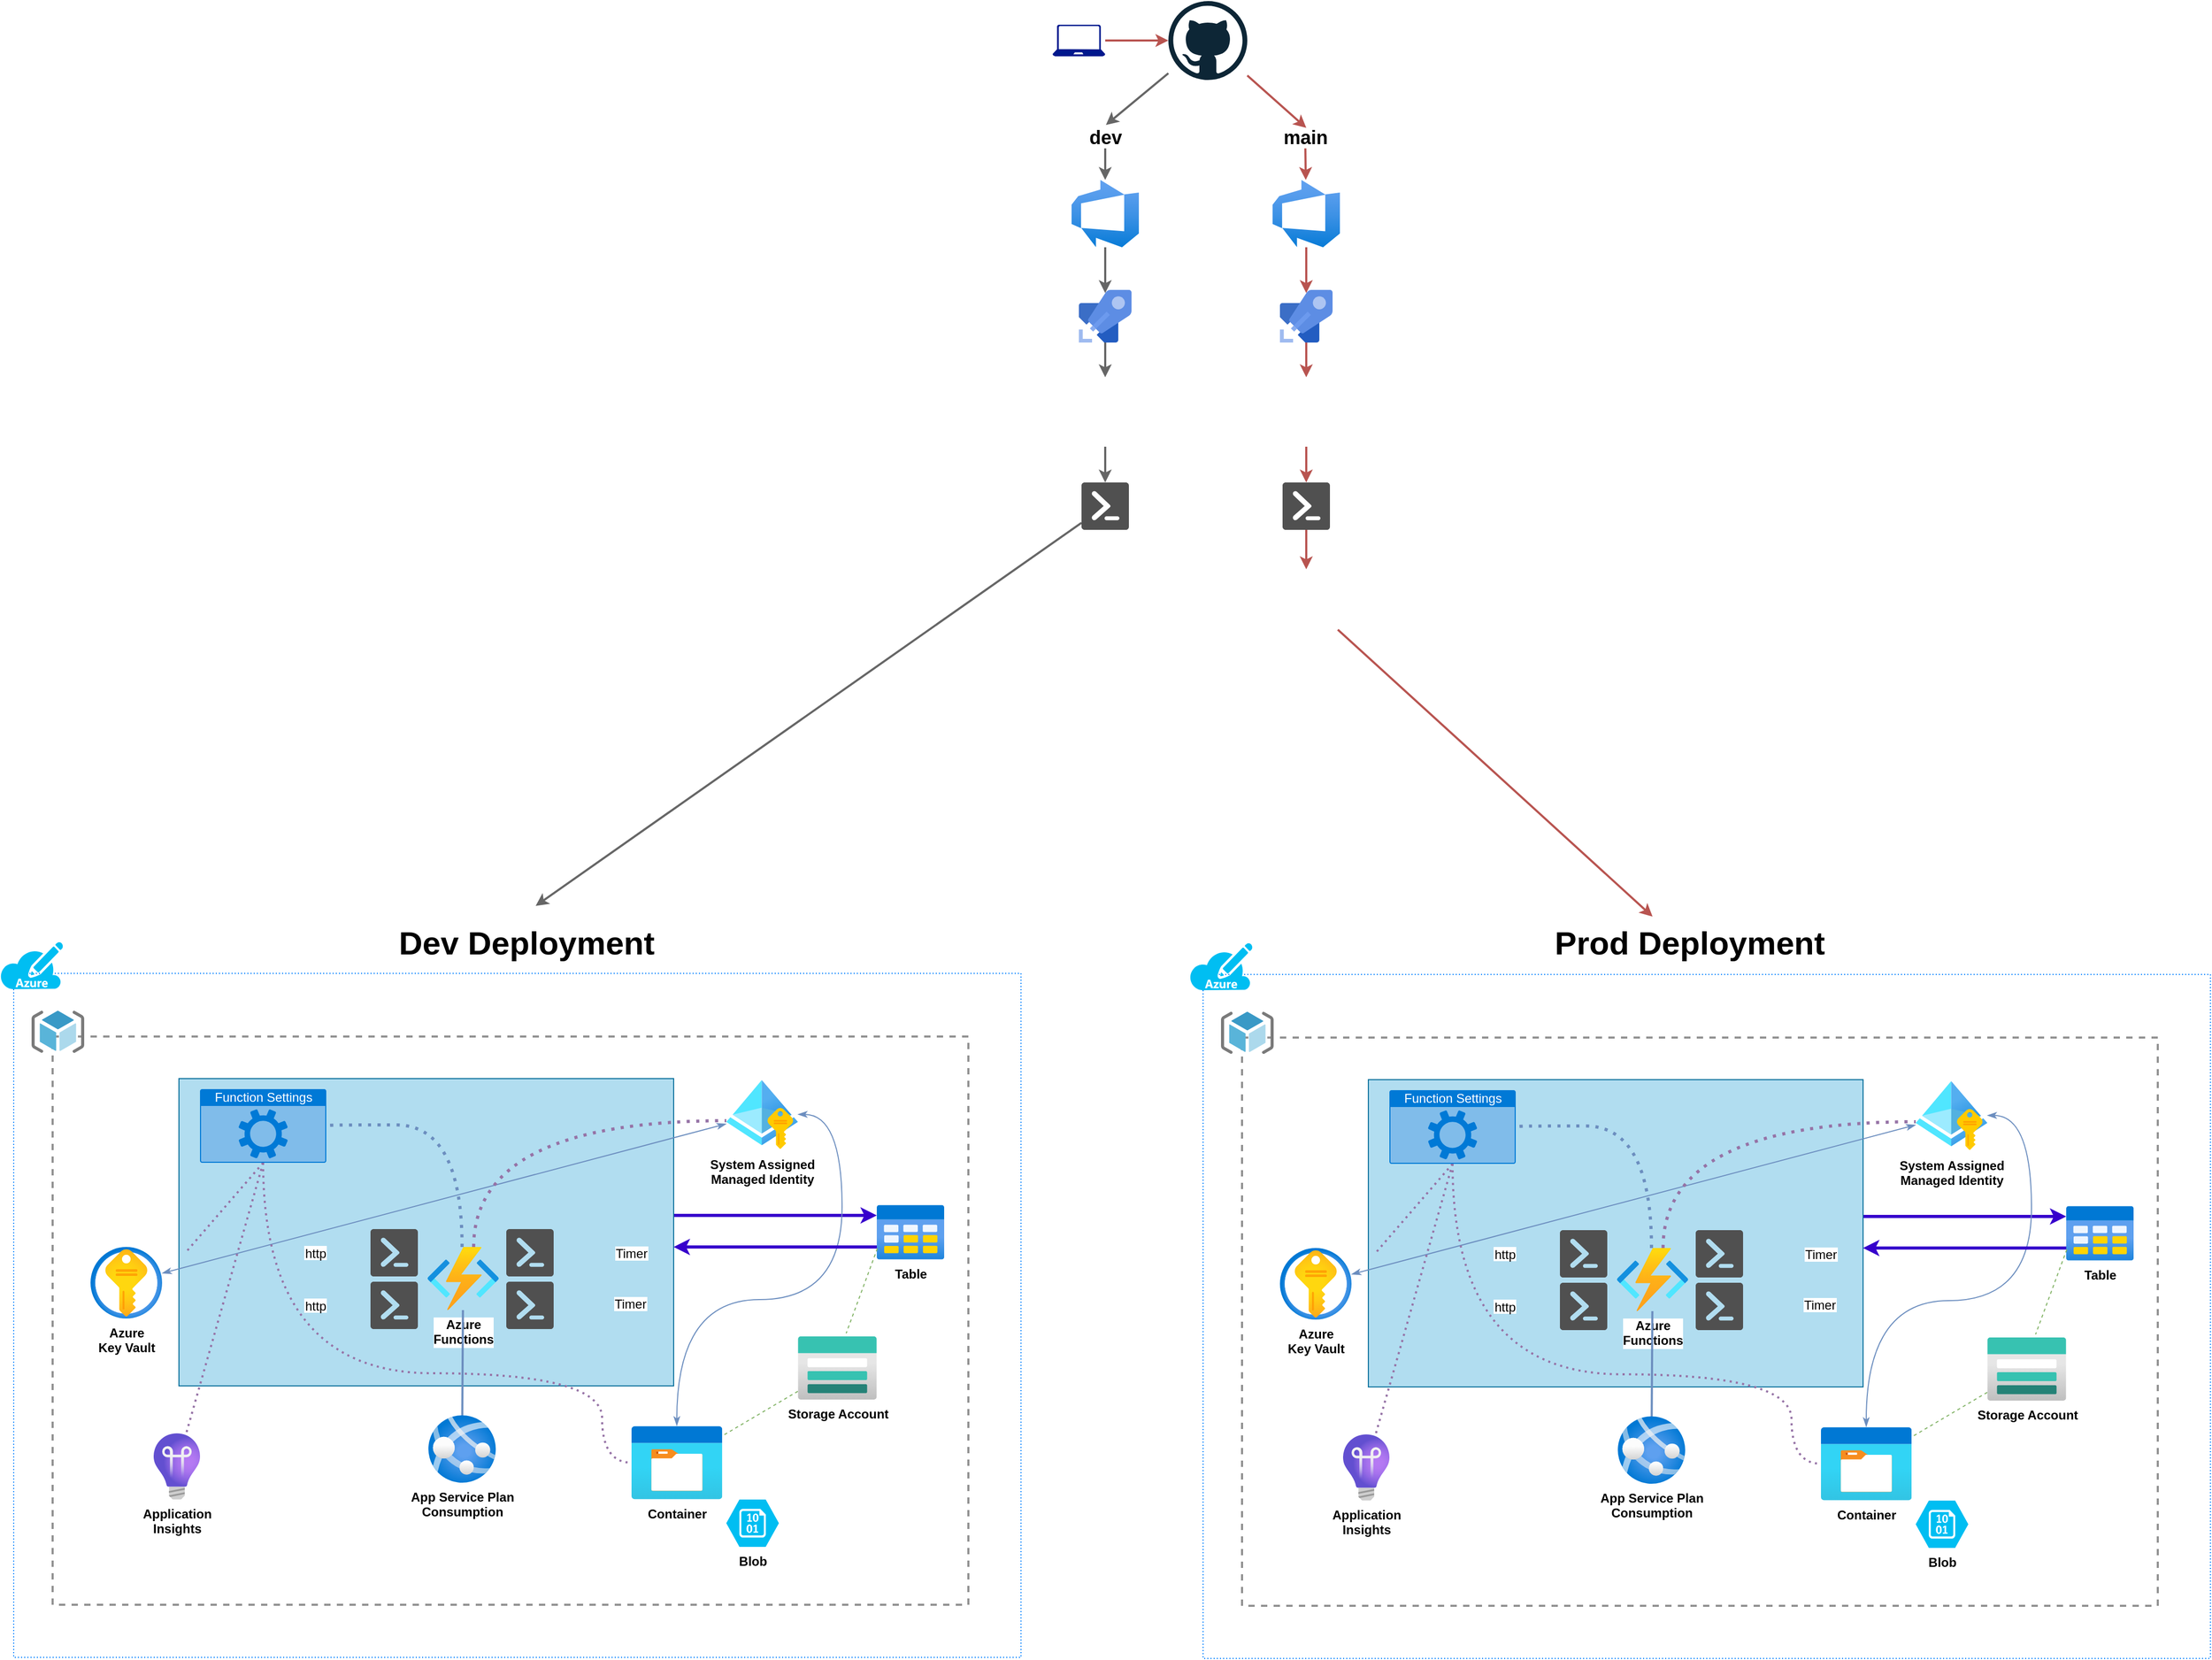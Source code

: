 <mxfile version="14.9.6" type="device"><diagram id="LKCEfBRiGaAHGFXSe2Ke" name="Page-1"><mxGraphModel dx="3276" dy="1760" grid="1" gridSize="10" guides="1" tooltips="1" connect="1" arrows="1" fold="1" page="1" pageScale="1" pageWidth="1100" pageHeight="850" math="0" shadow="0"><root><mxCell id="0"/><mxCell id="1" parent="0"/><mxCell id="ZPmYcvfiA_u7FBDZWpTV-30" style="edgeStyle=orthogonalEdgeStyle;rounded=0;orthogonalLoop=1;jettySize=auto;html=1;entryX=0.5;entryY=0.06;entryDx=0;entryDy=0;entryPerimeter=0;strokeWidth=2;fillColor=#f8cecc;strokeColor=#b85450;" parent="1" source="ZPmYcvfiA_u7FBDZWpTV-31" target="ZPmYcvfiA_u7FBDZWpTV-37" edge="1"><mxGeometry relative="1" as="geometry"/></mxCell><mxCell id="ZPmYcvfiA_u7FBDZWpTV-31" value="" style="aspect=fixed;html=1;points=[];align=center;image;fontSize=12;image=img/lib/azure2/devops/Azure_DevOps.svg;" parent="1" vertex="1"><mxGeometry x="619" y="210" width="64" height="64" as="geometry"/></mxCell><mxCell id="ZPmYcvfiA_u7FBDZWpTV-48" style="rounded=0;orthogonalLoop=1;jettySize=auto;html=1;entryX=0.517;entryY=0.028;entryDx=0;entryDy=0;entryPerimeter=0;strokeWidth=2;fillColor=#f8cecc;strokeColor=#b85450;" parent="1" source="ZPmYcvfiA_u7FBDZWpTV-33" target="ZPmYcvfiA_u7FBDZWpTV-47" edge="1"><mxGeometry relative="1" as="geometry"/></mxCell><mxCell id="ZPmYcvfiA_u7FBDZWpTV-49" style="rounded=0;orthogonalLoop=1;jettySize=auto;html=1;entryX=0.513;entryY=-0.11;entryDx=0;entryDy=0;entryPerimeter=0;strokeWidth=2;fillColor=#f5f5f5;strokeColor=#666666;" parent="1" source="ZPmYcvfiA_u7FBDZWpTV-33" target="ZPmYcvfiA_u7FBDZWpTV-46" edge="1"><mxGeometry relative="1" as="geometry"/></mxCell><mxCell id="ZPmYcvfiA_u7FBDZWpTV-33" value="" style="dashed=0;outlineConnect=0;html=1;align=center;labelPosition=center;verticalLabelPosition=bottom;verticalAlign=top;shape=mxgraph.weblogos.github" parent="1" vertex="1"><mxGeometry x="520" y="40" width="75" height="75" as="geometry"/></mxCell><mxCell id="ZPmYcvfiA_u7FBDZWpTV-34" style="edgeStyle=orthogonalEdgeStyle;rounded=0;orthogonalLoop=1;jettySize=auto;html=1;strokeWidth=2;fillColor=#f8cecc;strokeColor=#b85450;" parent="1" source="ZPmYcvfiA_u7FBDZWpTV-35" target="ZPmYcvfiA_u7FBDZWpTV-33" edge="1"><mxGeometry relative="1" as="geometry"/></mxCell><mxCell id="ZPmYcvfiA_u7FBDZWpTV-35" value="" style="aspect=fixed;pointerEvents=1;shadow=0;dashed=0;html=1;strokeColor=none;labelPosition=center;verticalLabelPosition=bottom;verticalAlign=top;align=center;fillColor=#00188D;shape=mxgraph.azure.laptop" parent="1" vertex="1"><mxGeometry x="410" y="62.5" width="50" height="30" as="geometry"/></mxCell><mxCell id="ZPmYcvfiA_u7FBDZWpTV-36" style="edgeStyle=orthogonalEdgeStyle;rounded=0;orthogonalLoop=1;jettySize=auto;html=1;entryX=0.5;entryY=0;entryDx=0;entryDy=0;strokeWidth=2;fillColor=#f8cecc;strokeColor=#b85450;" parent="1" source="ZPmYcvfiA_u7FBDZWpTV-37" target="ZPmYcvfiA_u7FBDZWpTV-39" edge="1"><mxGeometry relative="1" as="geometry"/></mxCell><mxCell id="ZPmYcvfiA_u7FBDZWpTV-37" value="" style="aspect=fixed;html=1;points=[];align=center;image;fontSize=12;image=img/lib/mscae/Azure_Pipelines.svg;" parent="1" vertex="1"><mxGeometry x="626" y="314.5" width="50" height="50" as="geometry"/></mxCell><mxCell id="ZPmYcvfiA_u7FBDZWpTV-38" style="edgeStyle=orthogonalEdgeStyle;rounded=0;orthogonalLoop=1;jettySize=auto;html=1;strokeWidth=2;fillColor=#f8cecc;strokeColor=#b85450;" parent="1" source="ZPmYcvfiA_u7FBDZWpTV-39" target="ZPmYcvfiA_u7FBDZWpTV-42" edge="1"><mxGeometry relative="1" as="geometry"/></mxCell><mxCell id="ZPmYcvfiA_u7FBDZWpTV-39" value="" style="shape=image;verticalLabelPosition=bottom;labelBackgroundColor=#ffffff;verticalAlign=top;aspect=fixed;imageAspect=0;image=https://woivre.com/assets/img/categories/bicep.png;" parent="1" vertex="1"><mxGeometry x="618" y="397.5" width="66" height="66" as="geometry"/></mxCell><mxCell id="ZPmYcvfiA_u7FBDZWpTV-40" value="" style="shape=image;verticalLabelPosition=bottom;labelBackgroundColor=#ffffff;verticalAlign=top;aspect=fixed;imageAspect=0;image=https://cd.foundation/wp-content/uploads/sites/78/2021/01/yaml.png;" parent="1" vertex="1"><mxGeometry x="684" y="309.5" width="60" height="60" as="geometry"/></mxCell><mxCell id="ZPmYcvfiA_u7FBDZWpTV-96" style="edgeStyle=none;rounded=0;orthogonalLoop=1;jettySize=auto;html=1;entryX=0.5;entryY=0;entryDx=0;entryDy=0;fontColor=#97D077;strokeWidth=2;fillColor=#f8cecc;strokeColor=#b85450;" parent="1" source="ZPmYcvfiA_u7FBDZWpTV-42" target="ZPmYcvfiA_u7FBDZWpTV-95" edge="1"><mxGeometry relative="1" as="geometry"/></mxCell><mxCell id="ZPmYcvfiA_u7FBDZWpTV-42" value="" style="pointerEvents=1;shadow=0;dashed=0;html=1;strokeColor=none;fillColor=#505050;labelPosition=center;verticalLabelPosition=bottom;verticalAlign=top;outlineConnect=0;align=center;shape=mxgraph.office.concepts.powershell;" parent="1" vertex="1"><mxGeometry x="628.5" y="497.5" width="45" height="45" as="geometry"/></mxCell><mxCell id="ZPmYcvfiA_u7FBDZWpTV-59" style="edgeStyle=none;rounded=0;orthogonalLoop=1;jettySize=auto;html=1;strokeWidth=2;fillColor=#f5f5f5;strokeColor=#666666;" parent="1" source="ZPmYcvfiA_u7FBDZWpTV-46" target="ZPmYcvfiA_u7FBDZWpTV-51" edge="1"><mxGeometry relative="1" as="geometry"/></mxCell><mxCell id="ZPmYcvfiA_u7FBDZWpTV-46" value="&lt;font size=&quot;1&quot;&gt;&lt;b style=&quot;font-size: 18px&quot;&gt;dev&lt;/b&gt;&lt;/font&gt;" style="text;html=1;align=center;verticalAlign=middle;resizable=0;points=[];autosize=1;strokeColor=none;" parent="1" vertex="1"><mxGeometry x="435" y="160" width="50" height="20" as="geometry"/></mxCell><mxCell id="ZPmYcvfiA_u7FBDZWpTV-100" style="edgeStyle=none;rounded=0;orthogonalLoop=1;jettySize=auto;html=1;fontColor=#97D077;strokeWidth=2;fillColor=#f8cecc;strokeColor=#b85450;" parent="1" source="ZPmYcvfiA_u7FBDZWpTV-47" target="ZPmYcvfiA_u7FBDZWpTV-31" edge="1"><mxGeometry relative="1" as="geometry"/></mxCell><mxCell id="ZPmYcvfiA_u7FBDZWpTV-47" value="&lt;font size=&quot;1&quot;&gt;&lt;b style=&quot;font-size: 18px&quot;&gt;main&lt;/b&gt;&lt;/font&gt;" style="text;html=1;align=center;verticalAlign=middle;resizable=0;points=[];autosize=1;strokeColor=none;" parent="1" vertex="1"><mxGeometry x="620" y="160" width="60" height="20" as="geometry"/></mxCell><mxCell id="ZPmYcvfiA_u7FBDZWpTV-50" style="edgeStyle=orthogonalEdgeStyle;rounded=0;orthogonalLoop=1;jettySize=auto;html=1;entryX=0.5;entryY=0.06;entryDx=0;entryDy=0;entryPerimeter=0;strokeWidth=2;fillColor=#f5f5f5;strokeColor=#666666;" parent="1" source="ZPmYcvfiA_u7FBDZWpTV-51" target="ZPmYcvfiA_u7FBDZWpTV-53" edge="1"><mxGeometry relative="1" as="geometry"/></mxCell><mxCell id="ZPmYcvfiA_u7FBDZWpTV-51" value="" style="aspect=fixed;html=1;points=[];align=center;image;fontSize=12;image=img/lib/azure2/devops/Azure_DevOps.svg;" parent="1" vertex="1"><mxGeometry x="428" y="210" width="64" height="64" as="geometry"/></mxCell><mxCell id="ZPmYcvfiA_u7FBDZWpTV-52" style="edgeStyle=orthogonalEdgeStyle;rounded=0;orthogonalLoop=1;jettySize=auto;html=1;entryX=0.5;entryY=0;entryDx=0;entryDy=0;strokeWidth=2;fillColor=#f5f5f5;strokeColor=#666666;" parent="1" source="ZPmYcvfiA_u7FBDZWpTV-53" target="ZPmYcvfiA_u7FBDZWpTV-55" edge="1"><mxGeometry relative="1" as="geometry"/></mxCell><mxCell id="ZPmYcvfiA_u7FBDZWpTV-53" value="" style="aspect=fixed;html=1;points=[];align=center;image;fontSize=12;image=img/lib/mscae/Azure_Pipelines.svg;" parent="1" vertex="1"><mxGeometry x="435" y="314.5" width="50" height="50" as="geometry"/></mxCell><mxCell id="ZPmYcvfiA_u7FBDZWpTV-54" style="edgeStyle=orthogonalEdgeStyle;rounded=0;orthogonalLoop=1;jettySize=auto;html=1;strokeWidth=2;fillColor=#f5f5f5;strokeColor=#666666;" parent="1" source="ZPmYcvfiA_u7FBDZWpTV-55" target="ZPmYcvfiA_u7FBDZWpTV-57" edge="1"><mxGeometry relative="1" as="geometry"/></mxCell><mxCell id="ZPmYcvfiA_u7FBDZWpTV-55" value="" style="shape=image;verticalLabelPosition=bottom;labelBackgroundColor=#ffffff;verticalAlign=top;aspect=fixed;imageAspect=0;image=https://woivre.com/assets/img/categories/bicep.png;" parent="1" vertex="1"><mxGeometry x="427" y="397.5" width="66" height="66" as="geometry"/></mxCell><mxCell id="ZPmYcvfiA_u7FBDZWpTV-56" value="" style="shape=image;verticalLabelPosition=bottom;labelBackgroundColor=#ffffff;verticalAlign=top;aspect=fixed;imageAspect=0;image=https://cd.foundation/wp-content/uploads/sites/78/2021/01/yaml.png;" parent="1" vertex="1"><mxGeometry x="493" y="309.5" width="60" height="60" as="geometry"/></mxCell><mxCell id="ZPmYcvfiA_u7FBDZWpTV-58" style="edgeStyle=none;rounded=0;orthogonalLoop=1;jettySize=auto;html=1;entryX=0.071;entryY=0.05;entryDx=0;entryDy=0;entryPerimeter=0;strokeWidth=2;fillColor=#f5f5f5;strokeColor=#666666;" parent="1" source="ZPmYcvfiA_u7FBDZWpTV-57" edge="1"><mxGeometry relative="1" as="geometry"><mxPoint x="-81.1" y="899.893" as="targetPoint"/></mxGeometry></mxCell><mxCell id="ZPmYcvfiA_u7FBDZWpTV-57" value="" style="pointerEvents=1;shadow=0;dashed=0;html=1;strokeColor=none;fillColor=#505050;labelPosition=center;verticalLabelPosition=bottom;verticalAlign=top;outlineConnect=0;align=center;shape=mxgraph.office.concepts.powershell;" parent="1" vertex="1"><mxGeometry x="437.5" y="497.5" width="45" height="45" as="geometry"/></mxCell><mxCell id="ZPmYcvfiA_u7FBDZWpTV-97" style="edgeStyle=none;rounded=0;orthogonalLoop=1;jettySize=auto;html=1;fontColor=#97D077;strokeWidth=2;fillColor=#f8cecc;strokeColor=#b85450;" parent="1" source="ZPmYcvfiA_u7FBDZWpTV-95" edge="1"><mxGeometry relative="1" as="geometry"><mxPoint x="980" y="910" as="targetPoint"/></mxGeometry></mxCell><mxCell id="ZPmYcvfiA_u7FBDZWpTV-95" value="" style="shape=image;html=1;verticalAlign=top;verticalLabelPosition=bottom;labelBackgroundColor=#ffffff;imageAspect=0;aspect=fixed;image=https://cdn4.iconfinder.com/data/icons/music-ui-solid-24px/24/tick_success_done_valid-2-128.png;fontColor=#97D077;" parent="1" vertex="1"><mxGeometry x="621" y="580" width="60" height="60" as="geometry"/></mxCell><mxCell id="agHQWtyzxT2doENK6Bes-36" value="" style="group" vertex="1" connectable="0" parent="1"><mxGeometry x="-590" y="934" width="970" height="680" as="geometry"/></mxCell><mxCell id="agHQWtyzxT2doENK6Bes-1" value="" style="fontStyle=0;verticalAlign=top;align=center;spacingTop=-2;fillColor=none;rounded=0;whiteSpace=wrap;html=1;strokeWidth=1;container=0;collapsible=0;expand=0;recursiveResize=0;strokeColor=#007FFF;dashed=1;dashPattern=1 2;" vertex="1" parent="agHQWtyzxT2doENK6Bes-36"><mxGeometry x="13" y="30" width="957" height="650" as="geometry"/></mxCell><mxCell id="agHQWtyzxT2doENK6Bes-2" value="" style="fontStyle=0;verticalAlign=top;align=center;spacingTop=-2;fillColor=none;rounded=0;whiteSpace=wrap;html=1;strokeColor=#919191;strokeWidth=2;dashed=1;container=1;collapsible=0;expand=0;recursiveResize=0;" vertex="1" parent="agHQWtyzxT2doENK6Bes-36"><mxGeometry x="50" y="90" width="870" height="540" as="geometry"/></mxCell><mxCell id="agHQWtyzxT2doENK6Bes-3" value="" style="aspect=fixed;html=1;points=[];align=center;image;fontSize=12;image=img/lib/mscae/ResourceGroup.svg;" vertex="1" parent="agHQWtyzxT2doENK6Bes-2"><mxGeometry x="-20" y="-24.5" width="50" height="40" as="geometry"/></mxCell><mxCell id="agHQWtyzxT2doENK6Bes-4" value="&lt;b&gt;Table&lt;/b&gt;" style="aspect=fixed;html=1;points=[];align=center;image;fontSize=12;image=img/lib/azure2/general/Table.svg;" vertex="1" parent="agHQWtyzxT2doENK6Bes-2"><mxGeometry x="783" y="160" width="64" height="52" as="geometry"/></mxCell><mxCell id="agHQWtyzxT2doENK6Bes-5" style="edgeStyle=orthogonalEdgeStyle;rounded=0;orthogonalLoop=1;jettySize=auto;html=1;fillColor=#6a00ff;strokeColor=#3700CC;strokeWidth=3;curved=1;" edge="1" parent="agHQWtyzxT2doENK6Bes-36" source="agHQWtyzxT2doENK6Bes-6" target="agHQWtyzxT2doENK6Bes-4"><mxGeometry relative="1" as="geometry"><Array as="points"><mxPoint x="740" y="260"/><mxPoint x="740" y="260"/></Array></mxGeometry></mxCell><mxCell id="agHQWtyzxT2doENK6Bes-6" value="" style="rounded=0;whiteSpace=wrap;html=1;fillColor=#b1ddf0;strokeColor=#10739e;gradientDirection=radial;" vertex="1" parent="agHQWtyzxT2doENK6Bes-36"><mxGeometry x="170" y="130" width="470" height="292" as="geometry"/></mxCell><mxCell id="agHQWtyzxT2doENK6Bes-7" value="" style="verticalLabelPosition=bottom;html=1;verticalAlign=top;align=center;strokeColor=none;fillColor=#00BEF2;shape=mxgraph.azure.azure_subscription;" vertex="1" parent="agHQWtyzxT2doENK6Bes-36"><mxGeometry width="60" height="45" as="geometry"/></mxCell><mxCell id="agHQWtyzxT2doENK6Bes-8" value="http" style="shape=image;verticalLabelPosition=middle;labelBackgroundColor=#ffffff;verticalAlign=middle;aspect=fixed;imageAspect=0;image=https://gfsitev4prodstorage.blob.core.windows.net/media/2020/09/Azure_Functions.png;labelPosition=left;align=right;" vertex="1" parent="agHQWtyzxT2doENK6Bes-36"><mxGeometry x="312" y="330" width="30.5" height="30.5" as="geometry"/></mxCell><mxCell id="agHQWtyzxT2doENK6Bes-12" value="&lt;div&gt;&lt;b&gt;System Assigned&lt;/b&gt;&lt;/div&gt;&lt;div&gt;&lt;b&gt;Managed Identity&lt;br&gt;&lt;/b&gt;&lt;/div&gt;" style="aspect=fixed;html=1;points=[];align=center;image;fontSize=12;image=img/lib/azure2/identity/Managed_Identities.svg;" vertex="1" parent="agHQWtyzxT2doENK6Bes-36"><mxGeometry x="690" y="130" width="68" height="68" as="geometry"/></mxCell><mxCell id="agHQWtyzxT2doENK6Bes-14" value="&lt;b&gt;App Service Plan&lt;br&gt;Consumption&lt;/b&gt;" style="aspect=fixed;html=1;points=[];align=center;image;fontSize=12;image=img/lib/azure2/compute/App_Services.svg;" vertex="1" parent="agHQWtyzxT2doENK6Bes-36"><mxGeometry x="407" y="450" width="64" height="64" as="geometry"/></mxCell><mxCell id="agHQWtyzxT2doENK6Bes-15" value="&lt;div&gt;&lt;b&gt;Azure&lt;/b&gt;&lt;/div&gt;&lt;div&gt;&lt;b&gt;Functions&lt;br&gt;&lt;/b&gt;&lt;/div&gt;" style="aspect=fixed;html=1;points=[];align=center;image;fontSize=12;image=img/lib/azure2/compute/Function_Apps.svg;" vertex="1" parent="agHQWtyzxT2doENK6Bes-36"><mxGeometry x="406" y="290" width="68" height="60" as="geometry"/></mxCell><mxCell id="agHQWtyzxT2doENK6Bes-13" style="rounded=0;orthogonalLoop=1;jettySize=auto;html=1;startArrow=none;startFill=0;endArrow=none;endFill=0;strokeWidth=2;fillColor=#dae8fc;strokeColor=#6c8ebf;" edge="1" parent="agHQWtyzxT2doENK6Bes-36" source="agHQWtyzxT2doENK6Bes-14" target="agHQWtyzxT2doENK6Bes-15"><mxGeometry x="13" y="30" as="geometry"><mxPoint x="440.387" y="430" as="sourcePoint"/></mxGeometry></mxCell><mxCell id="agHQWtyzxT2doENK6Bes-16" value="&lt;div&gt;&lt;b&gt;Azure&lt;/b&gt;&lt;/div&gt;&lt;div&gt;&lt;b&gt;Key Vault&lt;br&gt;&lt;/b&gt;&lt;/div&gt;" style="aspect=fixed;html=1;points=[];align=center;image;fontSize=12;image=img/lib/azure2/security/Key_Vaults.svg;" vertex="1" parent="agHQWtyzxT2doENK6Bes-36"><mxGeometry x="86" y="290" width="68" height="68" as="geometry"/></mxCell><mxCell id="agHQWtyzxT2doENK6Bes-10" style="rounded=0;orthogonalLoop=1;jettySize=auto;html=1;startArrow=classicThin;startFill=1;endArrow=classicThin;endFill=1;strokeWidth=1;fillColor=#dae8fc;strokeColor=#6c8ebf;" edge="1" parent="agHQWtyzxT2doENK6Bes-36" source="agHQWtyzxT2doENK6Bes-12" target="agHQWtyzxT2doENK6Bes-16"><mxGeometry x="13" y="30" as="geometry"/></mxCell><mxCell id="agHQWtyzxT2doENK6Bes-17" value="&lt;div&gt;&lt;b&gt;Application&lt;/b&gt;&lt;/div&gt;&lt;div&gt;&lt;b&gt;Insights&lt;/b&gt;&lt;/div&gt;" style="aspect=fixed;html=1;points=[];align=center;image;fontSize=12;image=img/lib/azure2/devops/Application_Insights.svg;" vertex="1" parent="agHQWtyzxT2doENK6Bes-36"><mxGeometry x="146" y="467" width="44" height="63" as="geometry"/></mxCell><mxCell id="agHQWtyzxT2doENK6Bes-18" style="rounded=0;orthogonalLoop=1;jettySize=auto;html=1;startArrow=none;startFill=0;endArrow=none;endFill=0;strokeWidth=2;fillColor=#e1d5e7;strokeColor=#9673a6;dashed=1;dashPattern=1 2;exitX=0.5;exitY=1;exitDx=0;exitDy=0;exitPerimeter=0;" edge="1" parent="agHQWtyzxT2doENK6Bes-36" source="agHQWtyzxT2doENK6Bes-21"><mxGeometry x="13" y="30" as="geometry"><mxPoint x="177" y="294.533" as="targetPoint"/></mxGeometry></mxCell><mxCell id="agHQWtyzxT2doENK6Bes-19" style="edgeStyle=none;rounded=0;orthogonalLoop=1;jettySize=auto;html=1;startArrow=none;startFill=0;endArrow=none;endFill=0;strokeWidth=2;fillColor=#e1d5e7;strokeColor=#9673a6;dashed=1;dashPattern=1 2;exitX=0.5;exitY=1;exitDx=0;exitDy=0;exitPerimeter=0;" edge="1" parent="agHQWtyzxT2doENK6Bes-36" source="agHQWtyzxT2doENK6Bes-21" target="agHQWtyzxT2doENK6Bes-17"><mxGeometry x="13" y="30" as="geometry"/></mxCell><mxCell id="agHQWtyzxT2doENK6Bes-21" value="Function Settings" style="html=1;strokeColor=none;fillColor=#0079D6;labelPosition=center;verticalLabelPosition=middle;verticalAlign=top;align=center;fontSize=12;outlineConnect=0;spacingTop=-6;fontColor=#FFFFFF;shape=mxgraph.sitemap.settings;dashed=1;dashPattern=1 2;" vertex="1" parent="agHQWtyzxT2doENK6Bes-36"><mxGeometry x="190" y="140" width="120" height="70" as="geometry"/></mxCell><mxCell id="agHQWtyzxT2doENK6Bes-22" value="&lt;div&gt;&lt;b&gt;Container&lt;/b&gt;&lt;/div&gt;" style="aspect=fixed;html=1;points=[];align=center;image;fontSize=12;image=img/lib/azure2/general/Storage_Container.svg;" vertex="1" parent="agHQWtyzxT2doENK6Bes-36"><mxGeometry x="600" y="460" width="86.15" height="70" as="geometry"/></mxCell><mxCell id="agHQWtyzxT2doENK6Bes-11" style="edgeStyle=orthogonalEdgeStyle;rounded=0;orthogonalLoop=1;jettySize=auto;html=1;startArrow=classicThin;startFill=1;endArrow=classicThin;endFill=1;strokeWidth=1;fillColor=#dae8fc;strokeColor=#6c8ebf;curved=1;" edge="1" parent="agHQWtyzxT2doENK6Bes-36" source="agHQWtyzxT2doENK6Bes-12" target="agHQWtyzxT2doENK6Bes-22"><mxGeometry x="13" y="30" as="geometry"><Array as="points"><mxPoint x="800" y="164"/><mxPoint x="800" y="340"/><mxPoint x="643" y="340"/></Array></mxGeometry></mxCell><mxCell id="agHQWtyzxT2doENK6Bes-23" value="" style="pointerEvents=1;shadow=0;dashed=0;html=1;strokeColor=none;fillColor=#505050;labelPosition=center;verticalLabelPosition=bottom;verticalAlign=top;outlineConnect=0;align=center;shape=mxgraph.office.concepts.powershell;" vertex="1" parent="agHQWtyzxT2doENK6Bes-36"><mxGeometry x="481" y="323" width="45" height="45" as="geometry"/></mxCell><mxCell id="agHQWtyzxT2doENK6Bes-24" value="" style="pointerEvents=1;shadow=0;dashed=0;html=1;strokeColor=none;fillColor=#505050;labelPosition=center;verticalLabelPosition=bottom;verticalAlign=top;outlineConnect=0;align=center;shape=mxgraph.office.concepts.powershell;" vertex="1" parent="agHQWtyzxT2doENK6Bes-36"><mxGeometry x="481" y="273" width="45" height="45" as="geometry"/></mxCell><mxCell id="agHQWtyzxT2doENK6Bes-25" value="" style="pointerEvents=1;shadow=0;dashed=0;html=1;strokeColor=none;fillColor=#505050;labelPosition=center;verticalLabelPosition=bottom;verticalAlign=top;outlineConnect=0;align=center;shape=mxgraph.office.concepts.powershell;" vertex="1" parent="agHQWtyzxT2doENK6Bes-36"><mxGeometry x="352" y="273" width="45" height="45" as="geometry"/></mxCell><mxCell id="agHQWtyzxT2doENK6Bes-26" value="" style="pointerEvents=1;shadow=0;dashed=0;html=1;strokeColor=none;fillColor=#505050;labelPosition=center;verticalLabelPosition=bottom;verticalAlign=top;outlineConnect=0;align=center;shape=mxgraph.office.concepts.powershell;" vertex="1" parent="agHQWtyzxT2doENK6Bes-36"><mxGeometry x="352" y="323" width="45" height="45" as="geometry"/></mxCell><mxCell id="agHQWtyzxT2doENK6Bes-27" value="http" style="shape=image;verticalLabelPosition=middle;labelBackgroundColor=#ffffff;verticalAlign=middle;aspect=fixed;imageAspect=0;image=https://gfsitev4prodstorage.blob.core.windows.net/media/2020/09/Azure_Functions.png;labelPosition=left;align=right;" vertex="1" parent="agHQWtyzxT2doENK6Bes-36"><mxGeometry x="312" y="280" width="30.5" height="30.5" as="geometry"/></mxCell><mxCell id="agHQWtyzxT2doENK6Bes-20" style="edgeStyle=orthogonalEdgeStyle;rounded=0;orthogonalLoop=1;jettySize=auto;html=1;dashed=1;dashPattern=1 2;startArrow=none;startFill=0;endArrow=none;endFill=0;strokeWidth=2;curved=1;fillColor=#e1d5e7;strokeColor=#9673a6;" edge="1" parent="agHQWtyzxT2doENK6Bes-36" source="agHQWtyzxT2doENK6Bes-21" target="agHQWtyzxT2doENK6Bes-22"><mxGeometry x="13" y="30" as="geometry"><Array as="points"><mxPoint x="250" y="410"/><mxPoint x="572" y="410"/><mxPoint x="572" y="495"/></Array></mxGeometry></mxCell><mxCell id="agHQWtyzxT2doENK6Bes-28" style="edgeStyle=orthogonalEdgeStyle;rounded=0;orthogonalLoop=1;jettySize=auto;html=1;strokeWidth=3;curved=1;fillColor=#e1d5e7;strokeColor=#9673a6;dashed=1;endArrow=none;endFill=0;startArrow=none;startFill=0;dashPattern=1 2;" edge="1" parent="agHQWtyzxT2doENK6Bes-36" source="agHQWtyzxT2doENK6Bes-15" target="agHQWtyzxT2doENK6Bes-12"><mxGeometry x="13" y="30" as="geometry"><Array as="points"><mxPoint x="450" y="170"/></Array></mxGeometry></mxCell><mxCell id="agHQWtyzxT2doENK6Bes-29" style="edgeStyle=orthogonalEdgeStyle;rounded=0;orthogonalLoop=1;jettySize=auto;html=1;strokeWidth=3;curved=1;fillColor=#dae8fc;strokeColor=#6c8ebf;dashed=1;endArrow=none;endFill=0;startArrow=none;startFill=0;dashPattern=1 2;exitX=0.485;exitY=0;exitDx=0;exitDy=0;exitPerimeter=0;entryX=1;entryY=0.5;entryDx=0;entryDy=0;entryPerimeter=0;" edge="1" parent="agHQWtyzxT2doENK6Bes-36" source="agHQWtyzxT2doENK6Bes-15" target="agHQWtyzxT2doENK6Bes-21"><mxGeometry x="13" y="30" as="geometry"><mxPoint x="401" y="300" as="sourcePoint"/><mxPoint x="543" y="174" as="targetPoint"/><Array as="points"><mxPoint x="439" y="174"/><mxPoint x="313" y="174"/><mxPoint x="313" y="175"/></Array></mxGeometry></mxCell><mxCell id="agHQWtyzxT2doENK6Bes-30" value="Timer" style="shape=image;verticalLabelPosition=middle;labelBackgroundColor=#ffffff;verticalAlign=middle;aspect=fixed;imageAspect=0;image=https://docs.microsoft.com/en-us/learn/achievements/execute-azure-function-with-triggers.svg;labelPosition=right;align=left;" vertex="1" parent="agHQWtyzxT2doENK6Bes-36"><mxGeometry x="542" y="275" width="41" height="41" as="geometry"/></mxCell><mxCell id="agHQWtyzxT2doENK6Bes-31" value="Timer" style="shape=image;verticalLabelPosition=middle;labelBackgroundColor=#ffffff;verticalAlign=middle;aspect=fixed;imageAspect=0;image=https://docs.microsoft.com/en-us/learn/achievements/execute-azure-function-with-triggers.svg;labelPosition=right;align=left;" vertex="1" parent="agHQWtyzxT2doENK6Bes-36"><mxGeometry x="541" y="323" width="41" height="41" as="geometry"/></mxCell><mxCell id="agHQWtyzxT2doENK6Bes-32" value="&lt;b&gt;Blob&lt;/b&gt;" style="verticalLabelPosition=bottom;html=1;verticalAlign=top;align=center;strokeColor=none;fillColor=#00BEF2;shape=mxgraph.azure.storage_blob;" vertex="1" parent="agHQWtyzxT2doENK6Bes-36"><mxGeometry x="690" y="530" width="50" height="45" as="geometry"/></mxCell><mxCell id="agHQWtyzxT2doENK6Bes-33" value="&lt;b&gt;Storage Account&lt;/b&gt;" style="aspect=fixed;html=1;points=[];align=center;image;fontSize=12;image=img/lib/azure2/storage/Storage_Accounts.svg;" vertex="1" parent="agHQWtyzxT2doENK6Bes-36"><mxGeometry x="758" y="375" width="75" height="60" as="geometry"/></mxCell><mxCell id="agHQWtyzxT2doENK6Bes-9" style="edgeStyle=none;rounded=0;orthogonalLoop=1;jettySize=auto;html=1;startArrow=none;startFill=0;endArrow=none;endFill=0;strokeWidth=1;dashed=1;fillColor=#d5e8d4;strokeColor=#82b366;" edge="1" parent="agHQWtyzxT2doENK6Bes-36" source="agHQWtyzxT2doENK6Bes-33" target="agHQWtyzxT2doENK6Bes-22"><mxGeometry x="13" y="30" as="geometry"/></mxCell><mxCell id="agHQWtyzxT2doENK6Bes-34" style="edgeStyle=none;rounded=0;orthogonalLoop=1;jettySize=auto;html=1;startArrow=none;startFill=0;endArrow=none;endFill=0;strokeWidth=1;dashed=1;fillColor=#d5e8d4;strokeColor=#82b366;entryX=0.612;entryY=-0.049;entryDx=0;entryDy=0;entryPerimeter=0;exitX=0.009;exitY=0.795;exitDx=0;exitDy=0;exitPerimeter=0;" edge="1" parent="agHQWtyzxT2doENK6Bes-36" source="agHQWtyzxT2doENK6Bes-4" target="agHQWtyzxT2doENK6Bes-33"><mxGeometry x="23" y="40" as="geometry"><mxPoint x="768" y="437.142" as="sourcePoint"/><mxPoint x="696.15" y="479.566" as="targetPoint"/></mxGeometry></mxCell><mxCell id="agHQWtyzxT2doENK6Bes-35" style="edgeStyle=orthogonalEdgeStyle;rounded=0;orthogonalLoop=1;jettySize=auto;html=1;fillColor=#6a00ff;strokeColor=#3700CC;strokeWidth=3;curved=1;" edge="1" parent="agHQWtyzxT2doENK6Bes-36" source="agHQWtyzxT2doENK6Bes-4"><mxGeometry relative="1" as="geometry"><mxPoint x="650" y="269.966" as="sourcePoint"/><mxPoint x="640" y="290" as="targetPoint"/><Array as="points"><mxPoint x="740" y="290"/><mxPoint x="740" y="290"/></Array></mxGeometry></mxCell><mxCell id="agHQWtyzxT2doENK6Bes-37" value="" style="group" vertex="1" connectable="0" parent="1"><mxGeometry x="540" y="935" width="970" height="680" as="geometry"/></mxCell><mxCell id="agHQWtyzxT2doENK6Bes-38" value="" style="fontStyle=0;verticalAlign=top;align=center;spacingTop=-2;fillColor=none;rounded=0;whiteSpace=wrap;html=1;strokeWidth=1;container=0;collapsible=0;expand=0;recursiveResize=0;strokeColor=#007FFF;dashed=1;dashPattern=1 2;" vertex="1" parent="agHQWtyzxT2doENK6Bes-37"><mxGeometry x="13" y="30" width="957" height="650" as="geometry"/></mxCell><mxCell id="agHQWtyzxT2doENK6Bes-39" value="" style="fontStyle=0;verticalAlign=top;align=center;spacingTop=-2;fillColor=none;rounded=0;whiteSpace=wrap;html=1;strokeColor=#919191;strokeWidth=2;dashed=1;container=1;collapsible=0;expand=0;recursiveResize=0;" vertex="1" parent="agHQWtyzxT2doENK6Bes-37"><mxGeometry x="50" y="90" width="870" height="540" as="geometry"/></mxCell><mxCell id="agHQWtyzxT2doENK6Bes-40" value="" style="aspect=fixed;html=1;points=[];align=center;image;fontSize=12;image=img/lib/mscae/ResourceGroup.svg;" vertex="1" parent="agHQWtyzxT2doENK6Bes-39"><mxGeometry x="-20" y="-24.5" width="50" height="40" as="geometry"/></mxCell><mxCell id="agHQWtyzxT2doENK6Bes-41" value="&lt;b&gt;Table&lt;/b&gt;" style="aspect=fixed;html=1;points=[];align=center;image;fontSize=12;image=img/lib/azure2/general/Table.svg;" vertex="1" parent="agHQWtyzxT2doENK6Bes-39"><mxGeometry x="783" y="160" width="64" height="52" as="geometry"/></mxCell><mxCell id="agHQWtyzxT2doENK6Bes-42" style="edgeStyle=orthogonalEdgeStyle;rounded=0;orthogonalLoop=1;jettySize=auto;html=1;fillColor=#6a00ff;strokeColor=#3700CC;strokeWidth=3;curved=1;" edge="1" parent="agHQWtyzxT2doENK6Bes-37" source="agHQWtyzxT2doENK6Bes-43" target="agHQWtyzxT2doENK6Bes-41"><mxGeometry relative="1" as="geometry"><Array as="points"><mxPoint x="740" y="260"/><mxPoint x="740" y="260"/></Array></mxGeometry></mxCell><mxCell id="agHQWtyzxT2doENK6Bes-43" value="" style="rounded=0;whiteSpace=wrap;html=1;fillColor=#b1ddf0;strokeColor=#10739e;gradientDirection=radial;" vertex="1" parent="agHQWtyzxT2doENK6Bes-37"><mxGeometry x="170" y="130" width="470" height="292" as="geometry"/></mxCell><mxCell id="agHQWtyzxT2doENK6Bes-44" value="" style="verticalLabelPosition=bottom;html=1;verticalAlign=top;align=center;strokeColor=none;fillColor=#00BEF2;shape=mxgraph.azure.azure_subscription;" vertex="1" parent="agHQWtyzxT2doENK6Bes-37"><mxGeometry width="60" height="45" as="geometry"/></mxCell><mxCell id="agHQWtyzxT2doENK6Bes-45" value="http" style="shape=image;verticalLabelPosition=middle;labelBackgroundColor=#ffffff;verticalAlign=middle;aspect=fixed;imageAspect=0;image=https://gfsitev4prodstorage.blob.core.windows.net/media/2020/09/Azure_Functions.png;labelPosition=left;align=right;" vertex="1" parent="agHQWtyzxT2doENK6Bes-37"><mxGeometry x="312" y="330" width="30.5" height="30.5" as="geometry"/></mxCell><mxCell id="agHQWtyzxT2doENK6Bes-46" value="&lt;div&gt;&lt;b&gt;System Assigned&lt;/b&gt;&lt;/div&gt;&lt;div&gt;&lt;b&gt;Managed Identity&lt;br&gt;&lt;/b&gt;&lt;/div&gt;" style="aspect=fixed;html=1;points=[];align=center;image;fontSize=12;image=img/lib/azure2/identity/Managed_Identities.svg;" vertex="1" parent="agHQWtyzxT2doENK6Bes-37"><mxGeometry x="690" y="130" width="68" height="68" as="geometry"/></mxCell><mxCell id="agHQWtyzxT2doENK6Bes-47" value="&lt;b&gt;App Service Plan&lt;br&gt;Consumption&lt;/b&gt;" style="aspect=fixed;html=1;points=[];align=center;image;fontSize=12;image=img/lib/azure2/compute/App_Services.svg;" vertex="1" parent="agHQWtyzxT2doENK6Bes-37"><mxGeometry x="407" y="450" width="64" height="64" as="geometry"/></mxCell><mxCell id="agHQWtyzxT2doENK6Bes-48" value="&lt;div&gt;&lt;b&gt;Azure&lt;/b&gt;&lt;/div&gt;&lt;div&gt;&lt;b&gt;Functions&lt;br&gt;&lt;/b&gt;&lt;/div&gt;" style="aspect=fixed;html=1;points=[];align=center;image;fontSize=12;image=img/lib/azure2/compute/Function_Apps.svg;" vertex="1" parent="agHQWtyzxT2doENK6Bes-37"><mxGeometry x="406" y="290" width="68" height="60" as="geometry"/></mxCell><mxCell id="agHQWtyzxT2doENK6Bes-49" style="rounded=0;orthogonalLoop=1;jettySize=auto;html=1;startArrow=none;startFill=0;endArrow=none;endFill=0;strokeWidth=2;fillColor=#dae8fc;strokeColor=#6c8ebf;" edge="1" parent="agHQWtyzxT2doENK6Bes-37" source="agHQWtyzxT2doENK6Bes-47" target="agHQWtyzxT2doENK6Bes-48"><mxGeometry x="13" y="30" as="geometry"><mxPoint x="440.387" y="430" as="sourcePoint"/></mxGeometry></mxCell><mxCell id="agHQWtyzxT2doENK6Bes-50" value="&lt;div&gt;&lt;b&gt;Azure&lt;/b&gt;&lt;/div&gt;&lt;div&gt;&lt;b&gt;Key Vault&lt;br&gt;&lt;/b&gt;&lt;/div&gt;" style="aspect=fixed;html=1;points=[];align=center;image;fontSize=12;image=img/lib/azure2/security/Key_Vaults.svg;" vertex="1" parent="agHQWtyzxT2doENK6Bes-37"><mxGeometry x="86" y="290" width="68" height="68" as="geometry"/></mxCell><mxCell id="agHQWtyzxT2doENK6Bes-51" style="rounded=0;orthogonalLoop=1;jettySize=auto;html=1;startArrow=classicThin;startFill=1;endArrow=classicThin;endFill=1;strokeWidth=1;fillColor=#dae8fc;strokeColor=#6c8ebf;" edge="1" parent="agHQWtyzxT2doENK6Bes-37" source="agHQWtyzxT2doENK6Bes-46" target="agHQWtyzxT2doENK6Bes-50"><mxGeometry x="13" y="30" as="geometry"/></mxCell><mxCell id="agHQWtyzxT2doENK6Bes-52" value="&lt;div&gt;&lt;b&gt;Application&lt;/b&gt;&lt;/div&gt;&lt;div&gt;&lt;b&gt;Insights&lt;/b&gt;&lt;/div&gt;" style="aspect=fixed;html=1;points=[];align=center;image;fontSize=12;image=img/lib/azure2/devops/Application_Insights.svg;" vertex="1" parent="agHQWtyzxT2doENK6Bes-37"><mxGeometry x="146" y="467" width="44" height="63" as="geometry"/></mxCell><mxCell id="agHQWtyzxT2doENK6Bes-53" style="rounded=0;orthogonalLoop=1;jettySize=auto;html=1;startArrow=none;startFill=0;endArrow=none;endFill=0;strokeWidth=2;fillColor=#e1d5e7;strokeColor=#9673a6;dashed=1;dashPattern=1 2;exitX=0.5;exitY=1;exitDx=0;exitDy=0;exitPerimeter=0;" edge="1" parent="agHQWtyzxT2doENK6Bes-37" source="agHQWtyzxT2doENK6Bes-55"><mxGeometry x="13" y="30" as="geometry"><mxPoint x="177" y="294.533" as="targetPoint"/></mxGeometry></mxCell><mxCell id="agHQWtyzxT2doENK6Bes-54" style="edgeStyle=none;rounded=0;orthogonalLoop=1;jettySize=auto;html=1;startArrow=none;startFill=0;endArrow=none;endFill=0;strokeWidth=2;fillColor=#e1d5e7;strokeColor=#9673a6;dashed=1;dashPattern=1 2;exitX=0.5;exitY=1;exitDx=0;exitDy=0;exitPerimeter=0;" edge="1" parent="agHQWtyzxT2doENK6Bes-37" source="agHQWtyzxT2doENK6Bes-55" target="agHQWtyzxT2doENK6Bes-52"><mxGeometry x="13" y="30" as="geometry"/></mxCell><mxCell id="agHQWtyzxT2doENK6Bes-55" value="Function Settings" style="html=1;strokeColor=none;fillColor=#0079D6;labelPosition=center;verticalLabelPosition=middle;verticalAlign=top;align=center;fontSize=12;outlineConnect=0;spacingTop=-6;fontColor=#FFFFFF;shape=mxgraph.sitemap.settings;dashed=1;dashPattern=1 2;" vertex="1" parent="agHQWtyzxT2doENK6Bes-37"><mxGeometry x="190" y="140" width="120" height="70" as="geometry"/></mxCell><mxCell id="agHQWtyzxT2doENK6Bes-56" value="&lt;div&gt;&lt;b&gt;Container&lt;/b&gt;&lt;/div&gt;" style="aspect=fixed;html=1;points=[];align=center;image;fontSize=12;image=img/lib/azure2/general/Storage_Container.svg;" vertex="1" parent="agHQWtyzxT2doENK6Bes-37"><mxGeometry x="600" y="460" width="86.15" height="70" as="geometry"/></mxCell><mxCell id="agHQWtyzxT2doENK6Bes-57" style="edgeStyle=orthogonalEdgeStyle;rounded=0;orthogonalLoop=1;jettySize=auto;html=1;startArrow=classicThin;startFill=1;endArrow=classicThin;endFill=1;strokeWidth=1;fillColor=#dae8fc;strokeColor=#6c8ebf;curved=1;" edge="1" parent="agHQWtyzxT2doENK6Bes-37" source="agHQWtyzxT2doENK6Bes-46" target="agHQWtyzxT2doENK6Bes-56"><mxGeometry x="13" y="30" as="geometry"><Array as="points"><mxPoint x="800" y="164"/><mxPoint x="800" y="340"/><mxPoint x="643" y="340"/></Array></mxGeometry></mxCell><mxCell id="agHQWtyzxT2doENK6Bes-58" value="" style="pointerEvents=1;shadow=0;dashed=0;html=1;strokeColor=none;fillColor=#505050;labelPosition=center;verticalLabelPosition=bottom;verticalAlign=top;outlineConnect=0;align=center;shape=mxgraph.office.concepts.powershell;" vertex="1" parent="agHQWtyzxT2doENK6Bes-37"><mxGeometry x="481" y="323" width="45" height="45" as="geometry"/></mxCell><mxCell id="agHQWtyzxT2doENK6Bes-59" value="" style="pointerEvents=1;shadow=0;dashed=0;html=1;strokeColor=none;fillColor=#505050;labelPosition=center;verticalLabelPosition=bottom;verticalAlign=top;outlineConnect=0;align=center;shape=mxgraph.office.concepts.powershell;" vertex="1" parent="agHQWtyzxT2doENK6Bes-37"><mxGeometry x="481" y="273" width="45" height="45" as="geometry"/></mxCell><mxCell id="agHQWtyzxT2doENK6Bes-60" value="" style="pointerEvents=1;shadow=0;dashed=0;html=1;strokeColor=none;fillColor=#505050;labelPosition=center;verticalLabelPosition=bottom;verticalAlign=top;outlineConnect=0;align=center;shape=mxgraph.office.concepts.powershell;" vertex="1" parent="agHQWtyzxT2doENK6Bes-37"><mxGeometry x="352" y="273" width="45" height="45" as="geometry"/></mxCell><mxCell id="agHQWtyzxT2doENK6Bes-61" value="" style="pointerEvents=1;shadow=0;dashed=0;html=1;strokeColor=none;fillColor=#505050;labelPosition=center;verticalLabelPosition=bottom;verticalAlign=top;outlineConnect=0;align=center;shape=mxgraph.office.concepts.powershell;" vertex="1" parent="agHQWtyzxT2doENK6Bes-37"><mxGeometry x="352" y="323" width="45" height="45" as="geometry"/></mxCell><mxCell id="agHQWtyzxT2doENK6Bes-62" value="http" style="shape=image;verticalLabelPosition=middle;labelBackgroundColor=#ffffff;verticalAlign=middle;aspect=fixed;imageAspect=0;image=https://gfsitev4prodstorage.blob.core.windows.net/media/2020/09/Azure_Functions.png;labelPosition=left;align=right;" vertex="1" parent="agHQWtyzxT2doENK6Bes-37"><mxGeometry x="312" y="280" width="30.5" height="30.5" as="geometry"/></mxCell><mxCell id="agHQWtyzxT2doENK6Bes-63" style="edgeStyle=orthogonalEdgeStyle;rounded=0;orthogonalLoop=1;jettySize=auto;html=1;dashed=1;dashPattern=1 2;startArrow=none;startFill=0;endArrow=none;endFill=0;strokeWidth=2;curved=1;fillColor=#e1d5e7;strokeColor=#9673a6;" edge="1" parent="agHQWtyzxT2doENK6Bes-37" source="agHQWtyzxT2doENK6Bes-55" target="agHQWtyzxT2doENK6Bes-56"><mxGeometry x="13" y="30" as="geometry"><Array as="points"><mxPoint x="250" y="410"/><mxPoint x="572" y="410"/><mxPoint x="572" y="495"/></Array></mxGeometry></mxCell><mxCell id="agHQWtyzxT2doENK6Bes-64" style="edgeStyle=orthogonalEdgeStyle;rounded=0;orthogonalLoop=1;jettySize=auto;html=1;strokeWidth=3;curved=1;fillColor=#e1d5e7;strokeColor=#9673a6;dashed=1;endArrow=none;endFill=0;startArrow=none;startFill=0;dashPattern=1 2;" edge="1" parent="agHQWtyzxT2doENK6Bes-37" source="agHQWtyzxT2doENK6Bes-48" target="agHQWtyzxT2doENK6Bes-46"><mxGeometry x="13" y="30" as="geometry"><Array as="points"><mxPoint x="450" y="170"/></Array></mxGeometry></mxCell><mxCell id="agHQWtyzxT2doENK6Bes-65" style="edgeStyle=orthogonalEdgeStyle;rounded=0;orthogonalLoop=1;jettySize=auto;html=1;strokeWidth=3;curved=1;fillColor=#dae8fc;strokeColor=#6c8ebf;dashed=1;endArrow=none;endFill=0;startArrow=none;startFill=0;dashPattern=1 2;exitX=0.485;exitY=0;exitDx=0;exitDy=0;exitPerimeter=0;entryX=1;entryY=0.5;entryDx=0;entryDy=0;entryPerimeter=0;" edge="1" parent="agHQWtyzxT2doENK6Bes-37" source="agHQWtyzxT2doENK6Bes-48" target="agHQWtyzxT2doENK6Bes-55"><mxGeometry x="13" y="30" as="geometry"><mxPoint x="401" y="300" as="sourcePoint"/><mxPoint x="543" y="174" as="targetPoint"/><Array as="points"><mxPoint x="439" y="174"/><mxPoint x="313" y="174"/><mxPoint x="313" y="175"/></Array></mxGeometry></mxCell><mxCell id="agHQWtyzxT2doENK6Bes-66" value="Timer" style="shape=image;verticalLabelPosition=middle;labelBackgroundColor=#ffffff;verticalAlign=middle;aspect=fixed;imageAspect=0;image=https://docs.microsoft.com/en-us/learn/achievements/execute-azure-function-with-triggers.svg;labelPosition=right;align=left;" vertex="1" parent="agHQWtyzxT2doENK6Bes-37"><mxGeometry x="542" y="275" width="41" height="41" as="geometry"/></mxCell><mxCell id="agHQWtyzxT2doENK6Bes-67" value="Timer" style="shape=image;verticalLabelPosition=middle;labelBackgroundColor=#ffffff;verticalAlign=middle;aspect=fixed;imageAspect=0;image=https://docs.microsoft.com/en-us/learn/achievements/execute-azure-function-with-triggers.svg;labelPosition=right;align=left;" vertex="1" parent="agHQWtyzxT2doENK6Bes-37"><mxGeometry x="541" y="323" width="41" height="41" as="geometry"/></mxCell><mxCell id="agHQWtyzxT2doENK6Bes-68" value="&lt;b&gt;Blob&lt;/b&gt;" style="verticalLabelPosition=bottom;html=1;verticalAlign=top;align=center;strokeColor=none;fillColor=#00BEF2;shape=mxgraph.azure.storage_blob;" vertex="1" parent="agHQWtyzxT2doENK6Bes-37"><mxGeometry x="690" y="530" width="50" height="45" as="geometry"/></mxCell><mxCell id="agHQWtyzxT2doENK6Bes-69" value="&lt;b&gt;Storage Account&lt;/b&gt;" style="aspect=fixed;html=1;points=[];align=center;image;fontSize=12;image=img/lib/azure2/storage/Storage_Accounts.svg;" vertex="1" parent="agHQWtyzxT2doENK6Bes-37"><mxGeometry x="758" y="375" width="75" height="60" as="geometry"/></mxCell><mxCell id="agHQWtyzxT2doENK6Bes-70" style="edgeStyle=none;rounded=0;orthogonalLoop=1;jettySize=auto;html=1;startArrow=none;startFill=0;endArrow=none;endFill=0;strokeWidth=1;dashed=1;fillColor=#d5e8d4;strokeColor=#82b366;" edge="1" parent="agHQWtyzxT2doENK6Bes-37" source="agHQWtyzxT2doENK6Bes-69" target="agHQWtyzxT2doENK6Bes-56"><mxGeometry x="13" y="30" as="geometry"/></mxCell><mxCell id="agHQWtyzxT2doENK6Bes-71" style="edgeStyle=none;rounded=0;orthogonalLoop=1;jettySize=auto;html=1;startArrow=none;startFill=0;endArrow=none;endFill=0;strokeWidth=1;dashed=1;fillColor=#d5e8d4;strokeColor=#82b366;entryX=0.612;entryY=-0.049;entryDx=0;entryDy=0;entryPerimeter=0;exitX=0.009;exitY=0.795;exitDx=0;exitDy=0;exitPerimeter=0;" edge="1" parent="agHQWtyzxT2doENK6Bes-37" source="agHQWtyzxT2doENK6Bes-41" target="agHQWtyzxT2doENK6Bes-69"><mxGeometry x="23" y="40" as="geometry"><mxPoint x="768" y="437.142" as="sourcePoint"/><mxPoint x="696.15" y="479.566" as="targetPoint"/></mxGeometry></mxCell><mxCell id="agHQWtyzxT2doENK6Bes-72" style="edgeStyle=orthogonalEdgeStyle;rounded=0;orthogonalLoop=1;jettySize=auto;html=1;fillColor=#6a00ff;strokeColor=#3700CC;strokeWidth=3;curved=1;" edge="1" parent="agHQWtyzxT2doENK6Bes-37" source="agHQWtyzxT2doENK6Bes-41"><mxGeometry relative="1" as="geometry"><mxPoint x="650" y="269.966" as="sourcePoint"/><mxPoint x="640" y="290" as="targetPoint"/><Array as="points"><mxPoint x="740" y="290"/><mxPoint x="740" y="290"/></Array></mxGeometry></mxCell><mxCell id="agHQWtyzxT2doENK6Bes-73" value="&lt;b&gt;&lt;font style=&quot;font-size: 31px&quot;&gt;Prod Deployment&lt;/font&gt;&lt;/b&gt;" style="text;html=1;align=center;verticalAlign=middle;resizable=0;points=[];autosize=1;strokeColor=none;" vertex="1" parent="1"><mxGeometry x="880" y="920" width="270" height="30" as="geometry"/></mxCell><mxCell id="agHQWtyzxT2doENK6Bes-74" value="&lt;b&gt;&lt;font style=&quot;font-size: 31px&quot;&gt;Dev Deployment&lt;/font&gt;&lt;/b&gt;" style="text;html=1;align=center;verticalAlign=middle;resizable=0;points=[];autosize=1;strokeColor=none;" vertex="1" parent="1"><mxGeometry x="-220" y="920" width="260" height="30" as="geometry"/></mxCell></root></mxGraphModel></diagram></mxfile>